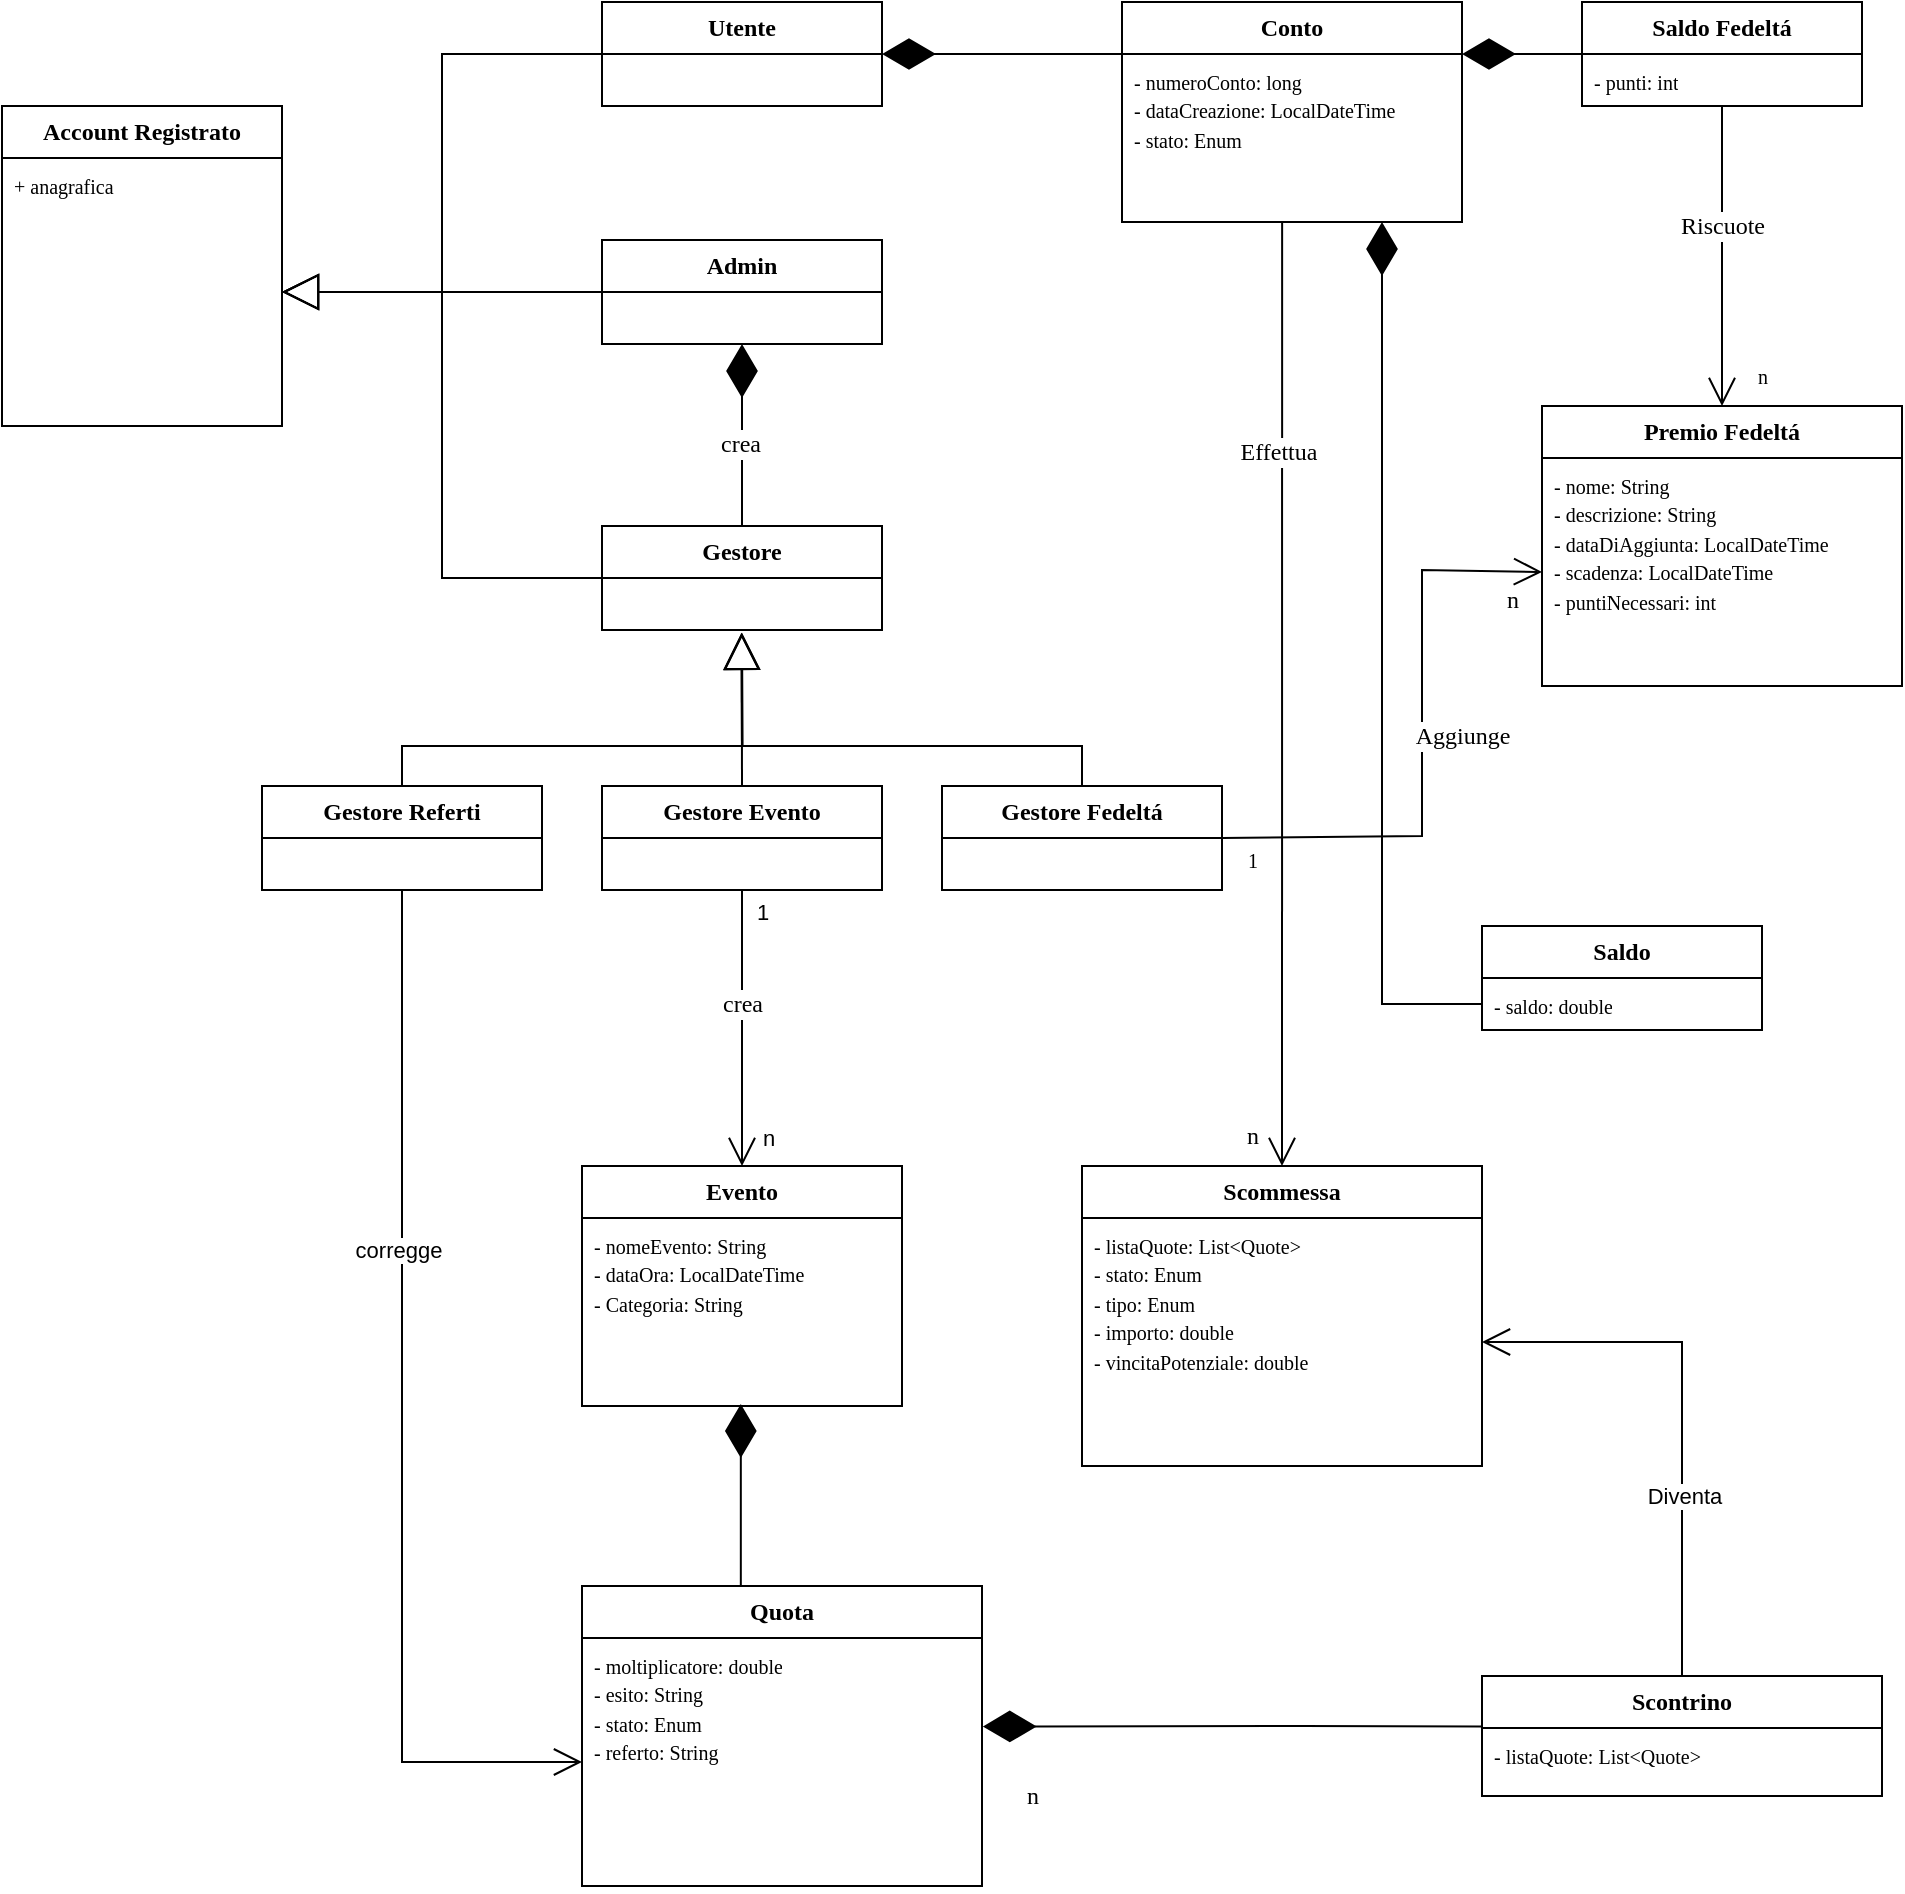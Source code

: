 <mxfile version="24.8.6">
  <diagram name="Pagina-1" id="GoSAWcyYOaItDTidLYn2">
    <mxGraphModel dx="2523" dy="1157" grid="1" gridSize="10" guides="1" tooltips="1" connect="1" arrows="1" fold="1" page="1" pageScale="1" pageWidth="1100" pageHeight="850" math="0" shadow="0">
      <root>
        <mxCell id="0" />
        <mxCell id="1" parent="0" />
        <mxCell id="Jwd7E4LVN35k8U-rOq1U-1" value="&lt;b&gt;&lt;font face=&quot;Century Gothic&quot;&gt;Account Registrato&lt;/font&gt;&lt;/b&gt;" style="swimlane;fontStyle=0;childLayout=stackLayout;horizontal=1;startSize=26;fillColor=none;horizontalStack=0;resizeParent=1;resizeParentMax=0;resizeLast=0;collapsible=1;marginBottom=0;whiteSpace=wrap;html=1;" vertex="1" parent="1">
          <mxGeometry x="80" y="110" width="140" height="160" as="geometry" />
        </mxCell>
        <mxCell id="Jwd7E4LVN35k8U-rOq1U-2" value="&lt;font face=&quot;Century Gothic&quot; style=&quot;font-size: 10px;&quot;&gt;+ anagrafica&lt;/font&gt;" style="text;strokeColor=none;fillColor=none;align=left;verticalAlign=top;spacingLeft=4;spacingRight=4;overflow=hidden;rotatable=0;points=[[0,0.5],[1,0.5]];portConstraint=eastwest;whiteSpace=wrap;html=1;" vertex="1" parent="Jwd7E4LVN35k8U-rOq1U-1">
          <mxGeometry y="26" width="140" height="134" as="geometry" />
        </mxCell>
        <mxCell id="Jwd7E4LVN35k8U-rOq1U-8" value="&lt;b&gt;&lt;font face=&quot;Century Gothic&quot;&gt;Gestore&lt;/font&gt;&lt;/b&gt;" style="swimlane;fontStyle=0;childLayout=stackLayout;horizontal=1;startSize=26;fillColor=none;horizontalStack=0;resizeParent=1;resizeParentMax=0;resizeLast=0;collapsible=1;marginBottom=0;whiteSpace=wrap;html=1;" vertex="1" parent="1">
          <mxGeometry x="380" y="320" width="140" height="52" as="geometry" />
        </mxCell>
        <mxCell id="Jwd7E4LVN35k8U-rOq1U-12" value="&lt;b&gt;&lt;font face=&quot;Century Gothic&quot;&gt;Admin&lt;/font&gt;&lt;/b&gt;" style="swimlane;fontStyle=0;childLayout=stackLayout;horizontal=1;startSize=26;fillColor=none;horizontalStack=0;resizeParent=1;resizeParentMax=0;resizeLast=0;collapsible=1;marginBottom=0;whiteSpace=wrap;html=1;" vertex="1" parent="1">
          <mxGeometry x="380" y="177" width="140" height="52" as="geometry" />
        </mxCell>
        <mxCell id="Jwd7E4LVN35k8U-rOq1U-14" value="&lt;b&gt;&lt;font face=&quot;Century Gothic&quot;&gt;Utente&lt;/font&gt;&lt;/b&gt;" style="swimlane;fontStyle=0;childLayout=stackLayout;horizontal=1;startSize=26;fillColor=none;horizontalStack=0;resizeParent=1;resizeParentMax=0;resizeLast=0;collapsible=1;marginBottom=0;whiteSpace=wrap;html=1;" vertex="1" parent="1">
          <mxGeometry x="380" y="58" width="140" height="52" as="geometry" />
        </mxCell>
        <mxCell id="Jwd7E4LVN35k8U-rOq1U-16" value="" style="endArrow=diamondThin;endFill=1;endSize=24;html=1;rounded=0;entryX=0.5;entryY=1;entryDx=0;entryDy=0;exitX=0.5;exitY=0;exitDx=0;exitDy=0;" edge="1" parent="1" source="Jwd7E4LVN35k8U-rOq1U-8" target="Jwd7E4LVN35k8U-rOq1U-12">
          <mxGeometry width="160" relative="1" as="geometry">
            <mxPoint x="500" y="250" as="sourcePoint" />
            <mxPoint x="440" y="220" as="targetPoint" />
          </mxGeometry>
        </mxCell>
        <mxCell id="Jwd7E4LVN35k8U-rOq1U-17" value="&lt;font face=&quot;Century Gothic&quot; style=&quot;font-size: 12px;&quot;&gt;crea&lt;/font&gt;" style="edgeLabel;html=1;align=center;verticalAlign=middle;resizable=0;points=[];" vertex="1" connectable="0" parent="Jwd7E4LVN35k8U-rOq1U-16">
          <mxGeometry x="-0.096" y="1" relative="1" as="geometry">
            <mxPoint as="offset" />
          </mxGeometry>
        </mxCell>
        <mxCell id="Jwd7E4LVN35k8U-rOq1U-31" value="&lt;font face=&quot;Century Gothic&quot;&gt;&lt;b&gt;Evento&lt;/b&gt;&lt;/font&gt;" style="swimlane;fontStyle=0;childLayout=stackLayout;horizontal=1;startSize=26;fillColor=none;horizontalStack=0;resizeParent=1;resizeParentMax=0;resizeLast=0;collapsible=1;marginBottom=0;whiteSpace=wrap;html=1;" vertex="1" parent="1">
          <mxGeometry x="370" y="640" width="160" height="120" as="geometry" />
        </mxCell>
        <mxCell id="Jwd7E4LVN35k8U-rOq1U-32" value="&lt;div&gt;&lt;font face=&quot;Century Gothic&quot; style=&quot;font-size: 10px;&quot;&gt;- nomeEvento: String&lt;/font&gt;&lt;/div&gt;&lt;div&gt;&lt;font face=&quot;Century Gothic&quot; style=&quot;font-size: 10px;&quot;&gt;- dataOra: LocalDateTime&lt;/font&gt;&lt;/div&gt;&lt;div&gt;&lt;font face=&quot;Century Gothic&quot; style=&quot;font-size: 10px;&quot;&gt;- Categoria: String&lt;/font&gt;&lt;/div&gt;" style="text;strokeColor=none;fillColor=none;align=left;verticalAlign=top;spacingLeft=4;spacingRight=4;overflow=hidden;rotatable=0;points=[[0,0.5],[1,0.5]];portConstraint=eastwest;whiteSpace=wrap;html=1;" vertex="1" parent="Jwd7E4LVN35k8U-rOq1U-31">
          <mxGeometry y="26" width="160" height="94" as="geometry" />
        </mxCell>
        <mxCell id="Jwd7E4LVN35k8U-rOq1U-33" value="" style="endArrow=block;endSize=16;endFill=0;html=1;rounded=0;entryX=1;entryY=0.5;entryDx=0;entryDy=0;exitX=0;exitY=0.5;exitDx=0;exitDy=0;edgeStyle=orthogonalEdgeStyle;" edge="1" parent="1" source="Jwd7E4LVN35k8U-rOq1U-14" target="Jwd7E4LVN35k8U-rOq1U-2">
          <mxGeometry width="160" relative="1" as="geometry">
            <mxPoint x="150" y="380" as="sourcePoint" />
            <mxPoint x="310" y="380" as="targetPoint" />
          </mxGeometry>
        </mxCell>
        <mxCell id="Jwd7E4LVN35k8U-rOq1U-34" value="" style="endArrow=block;endSize=16;endFill=0;html=1;rounded=0;entryX=1;entryY=0.5;entryDx=0;entryDy=0;exitX=0;exitY=0.5;exitDx=0;exitDy=0;edgeStyle=orthogonalEdgeStyle;" edge="1" parent="1" source="Jwd7E4LVN35k8U-rOq1U-8" target="Jwd7E4LVN35k8U-rOq1U-2">
          <mxGeometry width="160" relative="1" as="geometry">
            <mxPoint x="410" y="230" as="sourcePoint" />
            <mxPoint x="250" y="349" as="targetPoint" />
          </mxGeometry>
        </mxCell>
        <mxCell id="Jwd7E4LVN35k8U-rOq1U-35" value="" style="endArrow=block;endSize=16;endFill=0;html=1;rounded=0;entryX=1;entryY=0.5;entryDx=0;entryDy=0;exitX=0;exitY=0.5;exitDx=0;exitDy=0;edgeStyle=orthogonalEdgeStyle;" edge="1" parent="1" source="Jwd7E4LVN35k8U-rOq1U-12" target="Jwd7E4LVN35k8U-rOq1U-2">
          <mxGeometry width="160" relative="1" as="geometry">
            <mxPoint x="400" y="104" as="sourcePoint" />
            <mxPoint x="240" y="223" as="targetPoint" />
          </mxGeometry>
        </mxCell>
        <mxCell id="Jwd7E4LVN35k8U-rOq1U-36" value="" style="endArrow=open;endFill=1;endSize=12;html=1;rounded=0;entryX=0.5;entryY=0;entryDx=0;entryDy=0;exitX=0.5;exitY=1;exitDx=0;exitDy=0;" edge="1" parent="1" source="Jwd7E4LVN35k8U-rOq1U-54" target="Jwd7E4LVN35k8U-rOq1U-31">
          <mxGeometry width="160" relative="1" as="geometry">
            <mxPoint x="200" y="430" as="sourcePoint" />
            <mxPoint x="690" y="260" as="targetPoint" />
          </mxGeometry>
        </mxCell>
        <mxCell id="Jwd7E4LVN35k8U-rOq1U-37" value="1" style="edgeLabel;html=1;align=center;verticalAlign=middle;resizable=0;points=[];" vertex="1" connectable="0" parent="Jwd7E4LVN35k8U-rOq1U-36">
          <mxGeometry x="-0.828" y="-1" relative="1" as="geometry">
            <mxPoint x="11" y="-1" as="offset" />
          </mxGeometry>
        </mxCell>
        <mxCell id="Jwd7E4LVN35k8U-rOq1U-38" value="n" style="edgeLabel;html=1;align=center;verticalAlign=middle;resizable=0;points=[];" vertex="1" connectable="0" parent="Jwd7E4LVN35k8U-rOq1U-36">
          <mxGeometry x="0.7" y="3" relative="1" as="geometry">
            <mxPoint x="10" y="6" as="offset" />
          </mxGeometry>
        </mxCell>
        <mxCell id="Jwd7E4LVN35k8U-rOq1U-39" value="&lt;font style=&quot;font-size: 12px;&quot; face=&quot;Century Gothic&quot;&gt;crea&lt;/font&gt;" style="edgeLabel;html=1;align=center;verticalAlign=middle;resizable=0;points=[];" vertex="1" connectable="0" parent="Jwd7E4LVN35k8U-rOq1U-36">
          <mxGeometry x="-0.181" relative="1" as="geometry">
            <mxPoint as="offset" />
          </mxGeometry>
        </mxCell>
        <mxCell id="Jwd7E4LVN35k8U-rOq1U-40" value="" style="endArrow=diamondThin;endFill=1;endSize=24;html=1;rounded=0;entryX=1;entryY=0.5;entryDx=0;entryDy=0;exitX=0;exitY=0;exitDx=0;exitDy=0;exitPerimeter=0;" edge="1" parent="1" source="Jwd7E4LVN35k8U-rOq1U-44" target="Jwd7E4LVN35k8U-rOq1U-14">
          <mxGeometry width="160" relative="1" as="geometry">
            <mxPoint x="620" y="110" as="sourcePoint" />
            <mxPoint x="840" y="150" as="targetPoint" />
          </mxGeometry>
        </mxCell>
        <mxCell id="Jwd7E4LVN35k8U-rOq1U-41" value="&lt;font face=&quot;Century Gothic&quot;&gt;&lt;b&gt;Conto&lt;/b&gt;&lt;/font&gt;" style="swimlane;fontStyle=0;childLayout=stackLayout;horizontal=1;startSize=26;fillColor=none;horizontalStack=0;resizeParent=1;resizeParentMax=0;resizeLast=0;collapsible=1;marginBottom=0;whiteSpace=wrap;html=1;" vertex="1" parent="1">
          <mxGeometry x="640" y="58" width="170" height="110" as="geometry" />
        </mxCell>
        <mxCell id="Jwd7E4LVN35k8U-rOq1U-44" value="&lt;div&gt;&lt;font face=&quot;Century Gothic&quot; style=&quot;font-size: 10px;&quot;&gt;- numeroConto: long&lt;/font&gt;&lt;/div&gt;&lt;div&gt;&lt;font face=&quot;Century Gothic&quot; style=&quot;font-size: 10px;&quot;&gt;- dataCreazione: LocalDateTime &lt;br&gt;&lt;/font&gt;&lt;/div&gt;&lt;div&gt;&lt;font face=&quot;Century Gothic&quot; style=&quot;font-size: 10px;&quot;&gt;- stato: Enum&lt;br&gt;&lt;/font&gt;&lt;/div&gt;" style="text;strokeColor=none;fillColor=none;align=left;verticalAlign=top;spacingLeft=4;spacingRight=4;overflow=hidden;rotatable=0;points=[[0,0.5],[1,0.5]];portConstraint=eastwest;whiteSpace=wrap;html=1;" vertex="1" parent="Jwd7E4LVN35k8U-rOq1U-41">
          <mxGeometry y="26" width="170" height="84" as="geometry" />
        </mxCell>
        <mxCell id="Jwd7E4LVN35k8U-rOq1U-45" value="" style="endArrow=diamondThin;endFill=1;endSize=24;html=1;rounded=0;exitX=0;exitY=0.5;exitDx=0;exitDy=0;" edge="1" parent="1" source="Jwd7E4LVN35k8U-rOq1U-46">
          <mxGeometry width="160" relative="1" as="geometry">
            <mxPoint x="910" y="86" as="sourcePoint" />
            <mxPoint x="810" y="84" as="targetPoint" />
          </mxGeometry>
        </mxCell>
        <mxCell id="Jwd7E4LVN35k8U-rOq1U-46" value="&lt;font face=&quot;Century Gothic&quot;&gt;&lt;b&gt;Saldo Fedeltá&lt;/b&gt;&lt;/font&gt;" style="swimlane;fontStyle=0;childLayout=stackLayout;horizontal=1;startSize=26;fillColor=none;horizontalStack=0;resizeParent=1;resizeParentMax=0;resizeLast=0;collapsible=1;marginBottom=0;whiteSpace=wrap;html=1;" vertex="1" parent="1">
          <mxGeometry x="870" y="58" width="140" height="52" as="geometry" />
        </mxCell>
        <mxCell id="Jwd7E4LVN35k8U-rOq1U-47" value="&lt;font face=&quot;Century Gothic&quot; style=&quot;font-size: 10px;&quot;&gt;- punti: int&lt;/font&gt;" style="text;strokeColor=none;fillColor=none;align=left;verticalAlign=top;spacingLeft=4;spacingRight=4;overflow=hidden;rotatable=0;points=[[0,0.5],[1,0.5]];portConstraint=eastwest;whiteSpace=wrap;html=1;" vertex="1" parent="Jwd7E4LVN35k8U-rOq1U-46">
          <mxGeometry y="26" width="140" height="26" as="geometry" />
        </mxCell>
        <mxCell id="Jwd7E4LVN35k8U-rOq1U-50" value="" style="endArrow=open;endFill=1;endSize=12;html=1;rounded=0;exitX=0.5;exitY=0.999;exitDx=0;exitDy=0;exitPerimeter=0;entryX=0.5;entryY=0;entryDx=0;entryDy=0;" edge="1" parent="1" source="Jwd7E4LVN35k8U-rOq1U-47" target="Jwd7E4LVN35k8U-rOq1U-56">
          <mxGeometry width="160" relative="1" as="geometry">
            <mxPoint x="800" y="220" as="sourcePoint" />
            <mxPoint x="940" y="180" as="targetPoint" />
          </mxGeometry>
        </mxCell>
        <mxCell id="Jwd7E4LVN35k8U-rOq1U-51" value="&lt;font style=&quot;font-size: 12px;&quot; face=&quot;Century Gothic&quot;&gt;Riscuote&lt;/font&gt;" style="edgeLabel;html=1;align=center;verticalAlign=middle;resizable=0;points=[];" vertex="1" connectable="0" parent="Jwd7E4LVN35k8U-rOq1U-50">
          <mxGeometry x="-0.2" relative="1" as="geometry">
            <mxPoint as="offset" />
          </mxGeometry>
        </mxCell>
        <mxCell id="Jwd7E4LVN35k8U-rOq1U-52" value="" style="endArrow=block;endSize=16;endFill=0;html=1;rounded=0;entryX=0.499;entryY=1.054;entryDx=0;entryDy=0;entryPerimeter=0;" edge="1" parent="1">
          <mxGeometry x="0.008" width="160" relative="1" as="geometry">
            <mxPoint x="450" y="450" as="sourcePoint" />
            <mxPoint x="449.86" y="373.404" as="targetPoint" />
            <mxPoint as="offset" />
          </mxGeometry>
        </mxCell>
        <mxCell id="Jwd7E4LVN35k8U-rOq1U-53" value="&lt;font face=&quot;Century Gothic&quot;&gt;&lt;b&gt;Gestore Fedeltá&lt;/b&gt;&lt;/font&gt;" style="swimlane;fontStyle=0;childLayout=stackLayout;horizontal=1;startSize=26;fillColor=none;horizontalStack=0;resizeParent=1;resizeParentMax=0;resizeLast=0;collapsible=1;marginBottom=0;whiteSpace=wrap;html=1;" vertex="1" parent="1">
          <mxGeometry x="550" y="450" width="140" height="52" as="geometry" />
        </mxCell>
        <mxCell id="Jwd7E4LVN35k8U-rOq1U-54" value="&lt;font face=&quot;Century Gothic&quot;&gt;&lt;b&gt;Gestore Evento&lt;/b&gt;&lt;/font&gt;" style="swimlane;fontStyle=0;childLayout=stackLayout;horizontal=1;startSize=26;fillColor=none;horizontalStack=0;resizeParent=1;resizeParentMax=0;resizeLast=0;collapsible=1;marginBottom=0;whiteSpace=wrap;html=1;" vertex="1" parent="1">
          <mxGeometry x="380" y="450" width="140" height="52" as="geometry" />
        </mxCell>
        <mxCell id="Jwd7E4LVN35k8U-rOq1U-55" value="&lt;font face=&quot;Century Gothic&quot;&gt;&lt;b&gt;Gestore Referti&lt;/b&gt;&lt;b&gt;&lt;br&gt;&lt;/b&gt;&lt;/font&gt;" style="swimlane;fontStyle=0;childLayout=stackLayout;horizontal=1;startSize=26;fillColor=none;horizontalStack=0;resizeParent=1;resizeParentMax=0;resizeLast=0;collapsible=1;marginBottom=0;whiteSpace=wrap;html=1;" vertex="1" parent="1">
          <mxGeometry x="210" y="450" width="140" height="52" as="geometry" />
        </mxCell>
        <mxCell id="Jwd7E4LVN35k8U-rOq1U-56" value="&lt;font face=&quot;Century Gothic&quot;&gt;&lt;b&gt;Premio Fedeltá&lt;br&gt;&lt;/b&gt;&lt;/font&gt;" style="swimlane;fontStyle=0;childLayout=stackLayout;horizontal=1;startSize=26;fillColor=none;horizontalStack=0;resizeParent=1;resizeParentMax=0;resizeLast=0;collapsible=1;marginBottom=0;whiteSpace=wrap;html=1;" vertex="1" parent="1">
          <mxGeometry x="850" y="260" width="180" height="140" as="geometry" />
        </mxCell>
        <mxCell id="Jwd7E4LVN35k8U-rOq1U-57" value="&lt;div&gt;&lt;font style=&quot;font-size: 10px;&quot; face=&quot;Century Gothic&quot;&gt;- nome: String&lt;/font&gt;&lt;/div&gt;&lt;div&gt;&lt;font style=&quot;font-size: 10px;&quot; face=&quot;Century Gothic&quot;&gt;- descrizione: String&lt;br&gt;- dataDiAggiunta: LocalDateTime&lt;/font&gt;&lt;/div&gt;&lt;div&gt;&lt;font style=&quot;font-size: 10px;&quot; face=&quot;Century Gothic&quot;&gt;- scadenza: LocalDateTime&lt;/font&gt;&lt;/div&gt;&lt;div&gt;&lt;font style=&quot;font-size: 10px;&quot; face=&quot;Century Gothic&quot;&gt;- puntiNecessari: int&lt;br&gt;&lt;/font&gt;&lt;/div&gt;" style="text;strokeColor=none;fillColor=none;align=left;verticalAlign=top;spacingLeft=4;spacingRight=4;overflow=hidden;rotatable=0;points=[[0,0.5],[1,0.5]];portConstraint=eastwest;whiteSpace=wrap;html=1;" vertex="1" parent="Jwd7E4LVN35k8U-rOq1U-56">
          <mxGeometry y="26" width="180" height="114" as="geometry" />
        </mxCell>
        <mxCell id="Jwd7E4LVN35k8U-rOq1U-58" value="&lt;font face=&quot;Century Gothic&quot; style=&quot;font-size: 10px;&quot;&gt;n&lt;/font&gt;" style="text;html=1;align=center;verticalAlign=middle;resizable=0;points=[];autosize=1;strokeColor=none;fillColor=none;" vertex="1" parent="1">
          <mxGeometry x="945" y="230" width="30" height="30" as="geometry" />
        </mxCell>
        <mxCell id="Jwd7E4LVN35k8U-rOq1U-59" value="" style="endArrow=block;endSize=16;endFill=0;html=1;rounded=0;entryX=0.499;entryY=1.054;entryDx=0;entryDy=0;entryPerimeter=0;exitX=0.5;exitY=0;exitDx=0;exitDy=0;" edge="1" parent="1" source="Jwd7E4LVN35k8U-rOq1U-53">
          <mxGeometry x="0.008" width="160" relative="1" as="geometry">
            <mxPoint x="449.85" y="450" as="sourcePoint" />
            <mxPoint x="449.71" y="373.404" as="targetPoint" />
            <mxPoint as="offset" />
            <Array as="points">
              <mxPoint x="620" y="430" />
              <mxPoint x="450" y="430" />
            </Array>
          </mxGeometry>
        </mxCell>
        <mxCell id="Jwd7E4LVN35k8U-rOq1U-60" value="" style="endArrow=block;endSize=16;endFill=0;html=1;rounded=0;entryX=0.499;entryY=1.054;entryDx=0;entryDy=0;entryPerimeter=0;exitX=0.5;exitY=0;exitDx=0;exitDy=0;" edge="1" parent="1" source="Jwd7E4LVN35k8U-rOq1U-55">
          <mxGeometry x="0.008" width="160" relative="1" as="geometry">
            <mxPoint x="370" y="430" as="sourcePoint" />
            <mxPoint x="450.0" y="373.404" as="targetPoint" />
            <mxPoint as="offset" />
            <Array as="points">
              <mxPoint x="280" y="430" />
              <mxPoint x="450.29" y="430" />
            </Array>
          </mxGeometry>
        </mxCell>
        <mxCell id="Jwd7E4LVN35k8U-rOq1U-63" value="" style="endArrow=open;endFill=1;endSize=12;html=1;rounded=0;exitX=1;exitY=0.5;exitDx=0;exitDy=0;entryX=0;entryY=0.5;entryDx=0;entryDy=0;" edge="1" parent="1" source="Jwd7E4LVN35k8U-rOq1U-53" target="Jwd7E4LVN35k8U-rOq1U-57">
          <mxGeometry width="160" relative="1" as="geometry">
            <mxPoint x="720" y="475" as="sourcePoint" />
            <mxPoint x="880" y="342" as="targetPoint" />
            <Array as="points">
              <mxPoint x="790" y="475" />
              <mxPoint x="790" y="409" />
              <mxPoint x="790" y="342" />
            </Array>
          </mxGeometry>
        </mxCell>
        <mxCell id="Jwd7E4LVN35k8U-rOq1U-64" value="&lt;font face=&quot;Century Gothic&quot; style=&quot;font-size: 12px;&quot;&gt;Aggiunge&lt;/font&gt;" style="edgeLabel;html=1;align=center;verticalAlign=middle;resizable=0;points=[];" vertex="1" connectable="0" parent="Jwd7E4LVN35k8U-rOq1U-63">
          <mxGeometry x="-0.2" relative="1" as="geometry">
            <mxPoint x="20" y="-33" as="offset" />
          </mxGeometry>
        </mxCell>
        <mxCell id="Jwd7E4LVN35k8U-rOq1U-65" value="&lt;font face=&quot;Century Gothic&quot; style=&quot;font-size: 10px;&quot;&gt;1&lt;/font&gt;" style="text;html=1;align=center;verticalAlign=middle;resizable=0;points=[];autosize=1;strokeColor=none;fillColor=none;" vertex="1" parent="1">
          <mxGeometry x="690" y="472" width="30" height="30" as="geometry" />
        </mxCell>
        <mxCell id="Jwd7E4LVN35k8U-rOq1U-66" value="&lt;font face=&quot;Century Gothic&quot;&gt;n&lt;/font&gt;" style="text;html=1;align=center;verticalAlign=middle;resizable=0;points=[];autosize=1;strokeColor=none;fillColor=none;" vertex="1" parent="1">
          <mxGeometry x="820" y="342" width="30" height="30" as="geometry" />
        </mxCell>
        <mxCell id="Jwd7E4LVN35k8U-rOq1U-67" value="&lt;font face=&quot;Century Gothic&quot;&gt;&lt;b&gt;Saldo&lt;br&gt;&lt;/b&gt;&lt;/font&gt;" style="swimlane;fontStyle=0;childLayout=stackLayout;horizontal=1;startSize=26;fillColor=none;horizontalStack=0;resizeParent=1;resizeParentMax=0;resizeLast=0;collapsible=1;marginBottom=0;whiteSpace=wrap;html=1;" vertex="1" parent="1">
          <mxGeometry x="820" y="520" width="140" height="52" as="geometry" />
        </mxCell>
        <mxCell id="Jwd7E4LVN35k8U-rOq1U-68" value="&lt;font face=&quot;Century Gothic&quot; style=&quot;font-size: 10px;&quot;&gt;- saldo: double&lt;/font&gt;" style="text;strokeColor=none;fillColor=none;align=left;verticalAlign=top;spacingLeft=4;spacingRight=4;overflow=hidden;rotatable=0;points=[[0,0.5],[1,0.5]];portConstraint=eastwest;whiteSpace=wrap;html=1;" vertex="1" parent="Jwd7E4LVN35k8U-rOq1U-67">
          <mxGeometry y="26" width="140" height="26" as="geometry" />
        </mxCell>
        <mxCell id="Jwd7E4LVN35k8U-rOq1U-69" value="" style="endArrow=diamondThin;endFill=1;endSize=24;html=1;rounded=0;entryX=0.587;entryY=1.008;entryDx=0;entryDy=0;entryPerimeter=0;exitX=0;exitY=0.5;exitDx=0;exitDy=0;" edge="1" parent="1" source="Jwd7E4LVN35k8U-rOq1U-68">
          <mxGeometry width="160" relative="1" as="geometry">
            <mxPoint x="770" y="550" as="sourcePoint" />
            <mxPoint x="770" y="168.002" as="targetPoint" />
            <Array as="points">
              <mxPoint x="770" y="559" />
            </Array>
          </mxGeometry>
        </mxCell>
        <mxCell id="Jwd7E4LVN35k8U-rOq1U-70" value="&lt;b&gt;&lt;font face=&quot;Century Gothic&quot;&gt;Scommessa&lt;/font&gt;&lt;/b&gt;" style="swimlane;fontStyle=0;childLayout=stackLayout;horizontal=1;startSize=26;fillColor=none;horizontalStack=0;resizeParent=1;resizeParentMax=0;resizeLast=0;collapsible=1;marginBottom=0;whiteSpace=wrap;html=1;" vertex="1" parent="1">
          <mxGeometry x="620" y="640" width="200" height="150" as="geometry" />
        </mxCell>
        <mxCell id="Jwd7E4LVN35k8U-rOq1U-71" value="&lt;font face=&quot;Century Gothic&quot; style=&quot;font-size: 10px;&quot;&gt;- listaQuote: List&amp;lt;Quote&amp;gt;&lt;br&gt;&lt;/font&gt;&lt;div&gt;&lt;font face=&quot;Century Gothic&quot; style=&quot;font-size: 10px;&quot;&gt;- stato: Enum&lt;/font&gt;&lt;/div&gt;&lt;div&gt;&lt;font face=&quot;Century Gothic&quot; style=&quot;font-size: 10px;&quot;&gt;- tipo: Enum&lt;br&gt;- importo: double&lt;/font&gt;&lt;/div&gt;&lt;div&gt;&lt;font face=&quot;Century Gothic&quot; style=&quot;font-size: 10px;&quot;&gt;- vincitaPotenziale: double&lt;/font&gt;&lt;font face=&quot;Century Gothic&quot; style=&quot;font-size: 10px;&quot;&gt;&lt;br&gt;&lt;/font&gt;&lt;/div&gt;" style="text;strokeColor=none;fillColor=none;align=left;verticalAlign=top;spacingLeft=4;spacingRight=4;overflow=hidden;rotatable=0;points=[[0,0.5],[1,0.5]];portConstraint=eastwest;whiteSpace=wrap;html=1;" vertex="1" parent="Jwd7E4LVN35k8U-rOq1U-70">
          <mxGeometry y="26" width="200" height="124" as="geometry" />
        </mxCell>
        <mxCell id="Jwd7E4LVN35k8U-rOq1U-81" value="" style="endArrow=open;endFill=1;endSize=12;html=1;rounded=0;entryX=0.5;entryY=0;entryDx=0;entryDy=0;exitX=0.471;exitY=1;exitDx=0;exitDy=0;exitPerimeter=0;" edge="1" parent="1" source="Jwd7E4LVN35k8U-rOq1U-44" target="Jwd7E4LVN35k8U-rOq1U-70">
          <mxGeometry width="160" relative="1" as="geometry">
            <mxPoint x="720" y="170" as="sourcePoint" />
            <mxPoint x="830" y="390" as="targetPoint" />
          </mxGeometry>
        </mxCell>
        <mxCell id="Jwd7E4LVN35k8U-rOq1U-82" value="&lt;font style=&quot;font-size: 12px;&quot; face=&quot;Century Gothic&quot;&gt;Effettua&lt;/font&gt;" style="edgeLabel;html=1;align=center;verticalAlign=middle;resizable=0;points=[];" vertex="1" connectable="0" parent="Jwd7E4LVN35k8U-rOq1U-81">
          <mxGeometry x="-0.513" y="-2" relative="1" as="geometry">
            <mxPoint as="offset" />
          </mxGeometry>
        </mxCell>
        <mxCell id="Jwd7E4LVN35k8U-rOq1U-83" value="&lt;font face=&quot;Century Gothic&quot; style=&quot;font-size: 12px;&quot;&gt;n&lt;/font&gt;" style="text;html=1;align=center;verticalAlign=middle;resizable=0;points=[];autosize=1;strokeColor=none;fillColor=none;" vertex="1" parent="1">
          <mxGeometry x="690" y="610" width="30" height="30" as="geometry" />
        </mxCell>
        <mxCell id="Jwd7E4LVN35k8U-rOq1U-84" value="&lt;font face=&quot;Century Gothic&quot;&gt;&lt;b&gt;Quota&lt;/b&gt;&lt;/font&gt;" style="swimlane;fontStyle=0;childLayout=stackLayout;horizontal=1;startSize=26;fillColor=none;horizontalStack=0;resizeParent=1;resizeParentMax=0;resizeLast=0;collapsible=1;marginBottom=0;whiteSpace=wrap;html=1;" vertex="1" parent="1">
          <mxGeometry x="370" y="850" width="200" height="150" as="geometry" />
        </mxCell>
        <mxCell id="Jwd7E4LVN35k8U-rOq1U-85" value="&lt;div&gt;&lt;font face=&quot;Century Gothic&quot; style=&quot;font-size: 10px;&quot;&gt;- moltiplicatore: double&lt;/font&gt;&lt;/div&gt;&lt;div&gt;&lt;font face=&quot;Century Gothic&quot; style=&quot;font-size: 10px;&quot;&gt;- esito: String&lt;/font&gt;&lt;/div&gt;&lt;div&gt;&lt;font face=&quot;Century Gothic&quot; style=&quot;font-size: 10px;&quot;&gt;- stato: Enum&lt;/font&gt;&lt;/div&gt;&lt;div&gt;&lt;font face=&quot;Century Gothic&quot; style=&quot;font-size: 10px;&quot;&gt;- referto: String&lt;br&gt; &lt;/font&gt;&lt;/div&gt;" style="text;strokeColor=none;fillColor=none;align=left;verticalAlign=top;spacingLeft=4;spacingRight=4;overflow=hidden;rotatable=0;points=[[0,0.5],[1,0.5]];portConstraint=eastwest;whiteSpace=wrap;html=1;" vertex="1" parent="Jwd7E4LVN35k8U-rOq1U-84">
          <mxGeometry y="26" width="200" height="124" as="geometry" />
        </mxCell>
        <mxCell id="Jwd7E4LVN35k8U-rOq1U-86" value="" style="endArrow=diamondThin;endFill=1;endSize=24;html=1;rounded=0;entryX=0.5;entryY=1;entryDx=0;entryDy=0;exitX=0.5;exitY=0;exitDx=0;exitDy=0;" edge="1" parent="1">
          <mxGeometry width="160" relative="1" as="geometry">
            <mxPoint x="449.41" y="850" as="sourcePoint" />
            <mxPoint x="449.41" y="759" as="targetPoint" />
          </mxGeometry>
        </mxCell>
        <mxCell id="Jwd7E4LVN35k8U-rOq1U-89" value="" style="endArrow=diamondThin;endFill=1;endSize=24;html=1;rounded=0;entryX=1.002;entryY=0.357;entryDx=0;entryDy=0;exitX=0;exitY=-0.023;exitDx=0;exitDy=0;exitPerimeter=0;entryPerimeter=0;" edge="1" parent="1" source="Jwd7E4LVN35k8U-rOq1U-94" target="Jwd7E4LVN35k8U-rOq1U-85">
          <mxGeometry width="160" relative="1" as="geometry">
            <mxPoint x="840.2" y="953.948" as="sourcePoint" />
            <mxPoint x="590" y="956.05" as="targetPoint" />
            <Array as="points">
              <mxPoint x="730" y="920" />
            </Array>
          </mxGeometry>
        </mxCell>
        <mxCell id="Jwd7E4LVN35k8U-rOq1U-90" value="&lt;font face=&quot;Century Gothic&quot;&gt;n&lt;/font&gt;" style="text;html=1;align=center;verticalAlign=middle;resizable=0;points=[];autosize=1;strokeColor=none;fillColor=none;" vertex="1" parent="1">
          <mxGeometry x="580" y="940" width="30" height="30" as="geometry" />
        </mxCell>
        <mxCell id="Jwd7E4LVN35k8U-rOq1U-91" value="" style="endArrow=open;endFill=1;endSize=12;html=1;rounded=0;exitX=0.5;exitY=1;exitDx=0;exitDy=0;entryX=0;entryY=0.5;entryDx=0;entryDy=0;" edge="1" parent="1" source="Jwd7E4LVN35k8U-rOq1U-55" target="Jwd7E4LVN35k8U-rOq1U-85">
          <mxGeometry width="160" relative="1" as="geometry">
            <mxPoint x="490" y="790" as="sourcePoint" />
            <mxPoint x="650" y="790" as="targetPoint" />
            <Array as="points">
              <mxPoint x="280" y="938" />
            </Array>
          </mxGeometry>
        </mxCell>
        <mxCell id="Jwd7E4LVN35k8U-rOq1U-92" value="corregge" style="edgeLabel;html=1;align=center;verticalAlign=middle;resizable=0;points=[];" vertex="1" connectable="0" parent="Jwd7E4LVN35k8U-rOq1U-91">
          <mxGeometry x="-0.316" y="-2" relative="1" as="geometry">
            <mxPoint as="offset" />
          </mxGeometry>
        </mxCell>
        <mxCell id="Jwd7E4LVN35k8U-rOq1U-93" value="&lt;font face=&quot;Century Gothic&quot;&gt;&lt;b&gt;Scontrino&lt;/b&gt;&lt;/font&gt;" style="swimlane;fontStyle=0;childLayout=stackLayout;horizontal=1;startSize=26;fillColor=none;horizontalStack=0;resizeParent=1;resizeParentMax=0;resizeLast=0;collapsible=1;marginBottom=0;whiteSpace=wrap;html=1;" vertex="1" parent="1">
          <mxGeometry x="820" y="895" width="200" height="60" as="geometry" />
        </mxCell>
        <mxCell id="Jwd7E4LVN35k8U-rOq1U-94" value="&lt;font face=&quot;Century Gothic&quot; style=&quot;font-size: 10px;&quot;&gt;- listaQuote: List&amp;lt;Quote&amp;gt;&lt;/font&gt;" style="text;strokeColor=none;fillColor=none;align=left;verticalAlign=top;spacingLeft=4;spacingRight=4;overflow=hidden;rotatable=0;points=[[0,0.5],[1,0.5]];portConstraint=eastwest;whiteSpace=wrap;html=1;" vertex="1" parent="Jwd7E4LVN35k8U-rOq1U-93">
          <mxGeometry y="26" width="200" height="34" as="geometry" />
        </mxCell>
        <mxCell id="Jwd7E4LVN35k8U-rOq1U-96" value="" style="endArrow=open;endFill=1;endSize=12;html=1;rounded=0;entryX=1;entryY=0.5;entryDx=0;entryDy=0;exitX=0.5;exitY=0;exitDx=0;exitDy=0;" edge="1" parent="1" source="Jwd7E4LVN35k8U-rOq1U-93" target="Jwd7E4LVN35k8U-rOq1U-71">
          <mxGeometry width="160" relative="1" as="geometry">
            <mxPoint x="840" y="740" as="sourcePoint" />
            <mxPoint x="1000" y="740" as="targetPoint" />
            <Array as="points">
              <mxPoint x="920" y="728" />
            </Array>
          </mxGeometry>
        </mxCell>
        <mxCell id="Jwd7E4LVN35k8U-rOq1U-97" value="Diventa" style="edgeLabel;html=1;align=center;verticalAlign=middle;resizable=0;points=[];" vertex="1" connectable="0" parent="Jwd7E4LVN35k8U-rOq1U-96">
          <mxGeometry x="-0.327" y="-1" relative="1" as="geometry">
            <mxPoint as="offset" />
          </mxGeometry>
        </mxCell>
      </root>
    </mxGraphModel>
  </diagram>
</mxfile>
